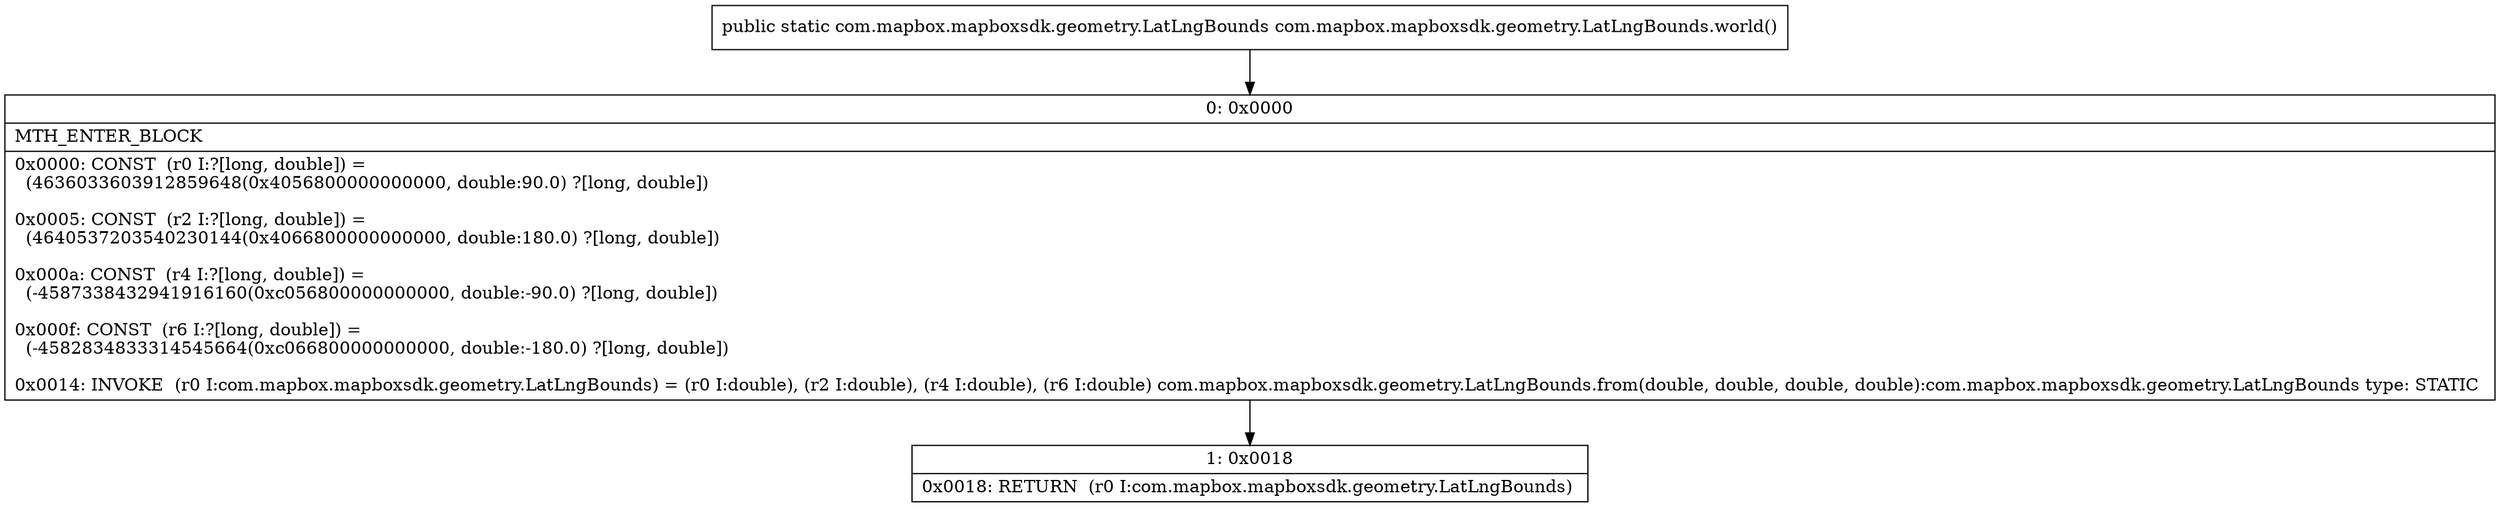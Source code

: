 digraph "CFG forcom.mapbox.mapboxsdk.geometry.LatLngBounds.world()Lcom\/mapbox\/mapboxsdk\/geometry\/LatLngBounds;" {
Node_0 [shape=record,label="{0\:\ 0x0000|MTH_ENTER_BLOCK\l|0x0000: CONST  (r0 I:?[long, double]) = \l  (4636033603912859648(0x4056800000000000, double:90.0) ?[long, double])\l \l0x0005: CONST  (r2 I:?[long, double]) = \l  (4640537203540230144(0x4066800000000000, double:180.0) ?[long, double])\l \l0x000a: CONST  (r4 I:?[long, double]) = \l  (\-4587338432941916160(0xc056800000000000, double:\-90.0) ?[long, double])\l \l0x000f: CONST  (r6 I:?[long, double]) = \l  (\-4582834833314545664(0xc066800000000000, double:\-180.0) ?[long, double])\l \l0x0014: INVOKE  (r0 I:com.mapbox.mapboxsdk.geometry.LatLngBounds) = (r0 I:double), (r2 I:double), (r4 I:double), (r6 I:double) com.mapbox.mapboxsdk.geometry.LatLngBounds.from(double, double, double, double):com.mapbox.mapboxsdk.geometry.LatLngBounds type: STATIC \l}"];
Node_1 [shape=record,label="{1\:\ 0x0018|0x0018: RETURN  (r0 I:com.mapbox.mapboxsdk.geometry.LatLngBounds) \l}"];
MethodNode[shape=record,label="{public static com.mapbox.mapboxsdk.geometry.LatLngBounds com.mapbox.mapboxsdk.geometry.LatLngBounds.world() }"];
MethodNode -> Node_0;
Node_0 -> Node_1;
}

